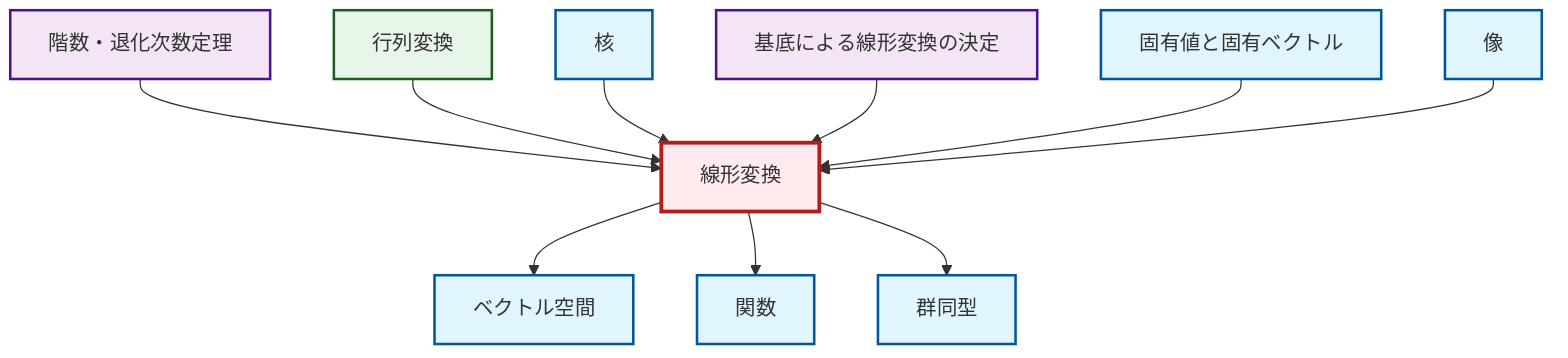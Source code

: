 graph TD
    classDef definition fill:#e1f5fe,stroke:#01579b,stroke-width:2px
    classDef theorem fill:#f3e5f5,stroke:#4a148c,stroke-width:2px
    classDef axiom fill:#fff3e0,stroke:#e65100,stroke-width:2px
    classDef example fill:#e8f5e9,stroke:#1b5e20,stroke-width:2px
    classDef current fill:#ffebee,stroke:#b71c1c,stroke-width:3px
    def-kernel["核"]:::definition
    def-isomorphism["群同型"]:::definition
    def-linear-transformation["線形変換"]:::definition
    thm-rank-nullity["階数・退化次数定理"]:::theorem
    thm-linear-transformation-basis["基底による線形変換の決定"]:::theorem
    def-image["像"]:::definition
    def-vector-space["ベクトル空間"]:::definition
    def-function["関数"]:::definition
    def-eigenvalue-eigenvector["固有値と固有ベクトル"]:::definition
    ex-matrix-transformation["行列変換"]:::example
    thm-rank-nullity --> def-linear-transformation
    ex-matrix-transformation --> def-linear-transformation
    def-kernel --> def-linear-transformation
    def-linear-transformation --> def-vector-space
    def-linear-transformation --> def-function
    thm-linear-transformation-basis --> def-linear-transformation
    def-linear-transformation --> def-isomorphism
    def-eigenvalue-eigenvector --> def-linear-transformation
    def-image --> def-linear-transformation
    class def-linear-transformation current